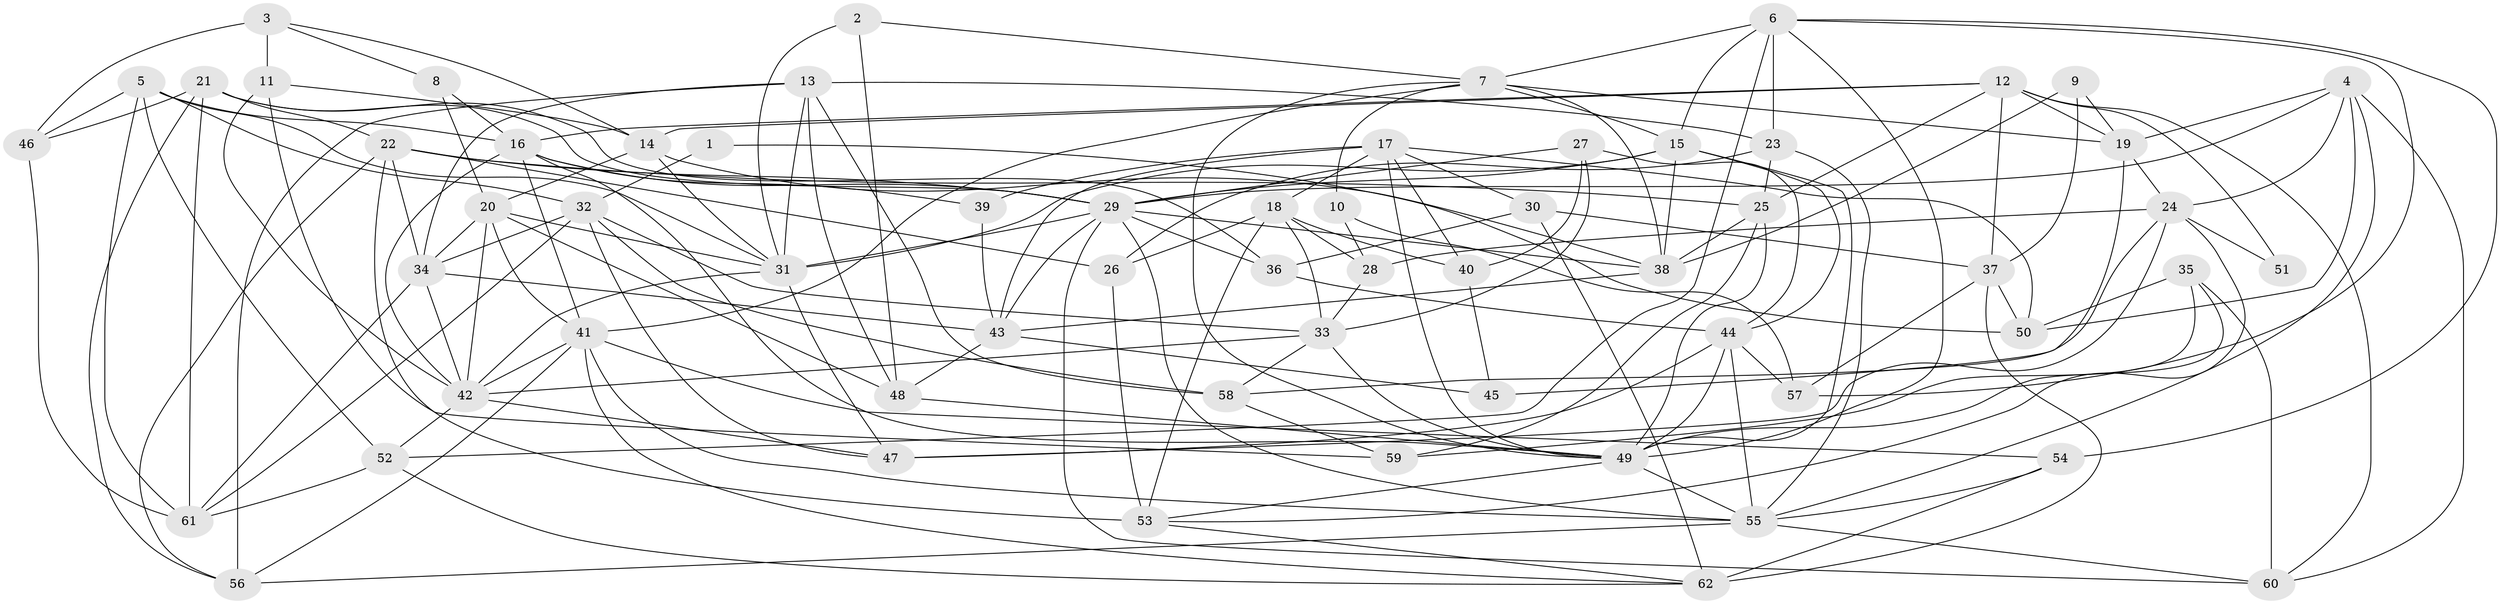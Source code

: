 // original degree distribution, {3: 0.24, 2: 0.144, 4: 0.28, 6: 0.12, 5: 0.184, 7: 0.024, 8: 0.008}
// Generated by graph-tools (version 1.1) at 2025/02/03/09/25 03:02:07]
// undirected, 62 vertices, 176 edges
graph export_dot {
graph [start="1"]
  node [color=gray90,style=filled];
  1;
  2;
  3;
  4;
  5;
  6;
  7;
  8;
  9;
  10;
  11;
  12;
  13;
  14;
  15;
  16;
  17;
  18;
  19;
  20;
  21;
  22;
  23;
  24;
  25;
  26;
  27;
  28;
  29;
  30;
  31;
  32;
  33;
  34;
  35;
  36;
  37;
  38;
  39;
  40;
  41;
  42;
  43;
  44;
  45;
  46;
  47;
  48;
  49;
  50;
  51;
  52;
  53;
  54;
  55;
  56;
  57;
  58;
  59;
  60;
  61;
  62;
  1 -- 32 [weight=1.0];
  1 -- 50 [weight=1.0];
  2 -- 7 [weight=1.0];
  2 -- 31 [weight=1.0];
  2 -- 48 [weight=1.0];
  3 -- 8 [weight=1.0];
  3 -- 11 [weight=1.0];
  3 -- 14 [weight=1.0];
  3 -- 46 [weight=2.0];
  4 -- 19 [weight=1.0];
  4 -- 24 [weight=1.0];
  4 -- 29 [weight=1.0];
  4 -- 50 [weight=1.0];
  4 -- 55 [weight=1.0];
  4 -- 60 [weight=1.0];
  5 -- 16 [weight=1.0];
  5 -- 31 [weight=1.0];
  5 -- 32 [weight=1.0];
  5 -- 46 [weight=1.0];
  5 -- 52 [weight=1.0];
  5 -- 61 [weight=1.0];
  6 -- 7 [weight=1.0];
  6 -- 15 [weight=1.0];
  6 -- 23 [weight=1.0];
  6 -- 49 [weight=1.0];
  6 -- 52 [weight=1.0];
  6 -- 54 [weight=1.0];
  6 -- 57 [weight=1.0];
  7 -- 10 [weight=1.0];
  7 -- 15 [weight=1.0];
  7 -- 19 [weight=1.0];
  7 -- 38 [weight=1.0];
  7 -- 41 [weight=1.0];
  7 -- 49 [weight=1.0];
  8 -- 16 [weight=1.0];
  8 -- 20 [weight=1.0];
  9 -- 19 [weight=1.0];
  9 -- 37 [weight=1.0];
  9 -- 38 [weight=1.0];
  10 -- 28 [weight=1.0];
  10 -- 57 [weight=1.0];
  11 -- 14 [weight=1.0];
  11 -- 42 [weight=1.0];
  11 -- 59 [weight=1.0];
  12 -- 14 [weight=1.0];
  12 -- 16 [weight=1.0];
  12 -- 19 [weight=1.0];
  12 -- 25 [weight=1.0];
  12 -- 37 [weight=1.0];
  12 -- 51 [weight=2.0];
  12 -- 60 [weight=1.0];
  13 -- 23 [weight=1.0];
  13 -- 31 [weight=1.0];
  13 -- 34 [weight=1.0];
  13 -- 48 [weight=1.0];
  13 -- 56 [weight=1.0];
  13 -- 58 [weight=1.0];
  14 -- 20 [weight=1.0];
  14 -- 31 [weight=1.0];
  14 -- 38 [weight=1.0];
  15 -- 29 [weight=1.0];
  15 -- 31 [weight=1.0];
  15 -- 38 [weight=1.0];
  15 -- 44 [weight=1.0];
  15 -- 49 [weight=1.0];
  16 -- 29 [weight=1.0];
  16 -- 39 [weight=1.0];
  16 -- 41 [weight=1.0];
  16 -- 42 [weight=1.0];
  16 -- 49 [weight=1.0];
  17 -- 18 [weight=1.0];
  17 -- 30 [weight=1.0];
  17 -- 39 [weight=1.0];
  17 -- 40 [weight=1.0];
  17 -- 43 [weight=1.0];
  17 -- 49 [weight=1.0];
  17 -- 50 [weight=1.0];
  18 -- 26 [weight=1.0];
  18 -- 28 [weight=1.0];
  18 -- 33 [weight=1.0];
  18 -- 40 [weight=1.0];
  18 -- 53 [weight=1.0];
  19 -- 24 [weight=1.0];
  19 -- 45 [weight=2.0];
  20 -- 31 [weight=1.0];
  20 -- 34 [weight=1.0];
  20 -- 41 [weight=1.0];
  20 -- 42 [weight=1.0];
  20 -- 48 [weight=1.0];
  21 -- 22 [weight=1.0];
  21 -- 29 [weight=1.0];
  21 -- 36 [weight=1.0];
  21 -- 46 [weight=1.0];
  21 -- 56 [weight=1.0];
  21 -- 61 [weight=1.0];
  22 -- 25 [weight=1.0];
  22 -- 26 [weight=1.0];
  22 -- 29 [weight=1.0];
  22 -- 34 [weight=1.0];
  22 -- 53 [weight=2.0];
  22 -- 56 [weight=1.0];
  23 -- 25 [weight=1.0];
  23 -- 26 [weight=1.0];
  23 -- 55 [weight=1.0];
  24 -- 28 [weight=1.0];
  24 -- 47 [weight=1.0];
  24 -- 51 [weight=2.0];
  24 -- 53 [weight=1.0];
  24 -- 58 [weight=1.0];
  25 -- 38 [weight=1.0];
  25 -- 49 [weight=1.0];
  25 -- 59 [weight=1.0];
  26 -- 53 [weight=1.0];
  27 -- 29 [weight=1.0];
  27 -- 33 [weight=1.0];
  27 -- 40 [weight=1.0];
  27 -- 44 [weight=1.0];
  28 -- 33 [weight=1.0];
  29 -- 31 [weight=1.0];
  29 -- 36 [weight=1.0];
  29 -- 38 [weight=2.0];
  29 -- 43 [weight=1.0];
  29 -- 55 [weight=1.0];
  29 -- 60 [weight=1.0];
  30 -- 36 [weight=1.0];
  30 -- 37 [weight=1.0];
  30 -- 62 [weight=1.0];
  31 -- 42 [weight=1.0];
  31 -- 47 [weight=1.0];
  32 -- 33 [weight=1.0];
  32 -- 34 [weight=2.0];
  32 -- 47 [weight=1.0];
  32 -- 58 [weight=1.0];
  32 -- 61 [weight=1.0];
  33 -- 42 [weight=1.0];
  33 -- 49 [weight=1.0];
  33 -- 58 [weight=1.0];
  34 -- 42 [weight=1.0];
  34 -- 43 [weight=1.0];
  34 -- 61 [weight=1.0];
  35 -- 49 [weight=1.0];
  35 -- 50 [weight=1.0];
  35 -- 59 [weight=1.0];
  35 -- 60 [weight=1.0];
  36 -- 44 [weight=1.0];
  37 -- 50 [weight=1.0];
  37 -- 57 [weight=1.0];
  37 -- 62 [weight=2.0];
  38 -- 43 [weight=1.0];
  39 -- 43 [weight=1.0];
  40 -- 45 [weight=1.0];
  41 -- 42 [weight=1.0];
  41 -- 54 [weight=1.0];
  41 -- 55 [weight=1.0];
  41 -- 56 [weight=1.0];
  41 -- 62 [weight=1.0];
  42 -- 47 [weight=1.0];
  42 -- 52 [weight=1.0];
  43 -- 45 [weight=1.0];
  43 -- 48 [weight=1.0];
  44 -- 47 [weight=2.0];
  44 -- 49 [weight=3.0];
  44 -- 55 [weight=1.0];
  44 -- 57 [weight=1.0];
  46 -- 61 [weight=1.0];
  48 -- 49 [weight=1.0];
  49 -- 53 [weight=1.0];
  49 -- 55 [weight=1.0];
  52 -- 61 [weight=1.0];
  52 -- 62 [weight=1.0];
  53 -- 62 [weight=1.0];
  54 -- 55 [weight=1.0];
  54 -- 62 [weight=1.0];
  55 -- 56 [weight=1.0];
  55 -- 60 [weight=1.0];
  58 -- 59 [weight=1.0];
}
